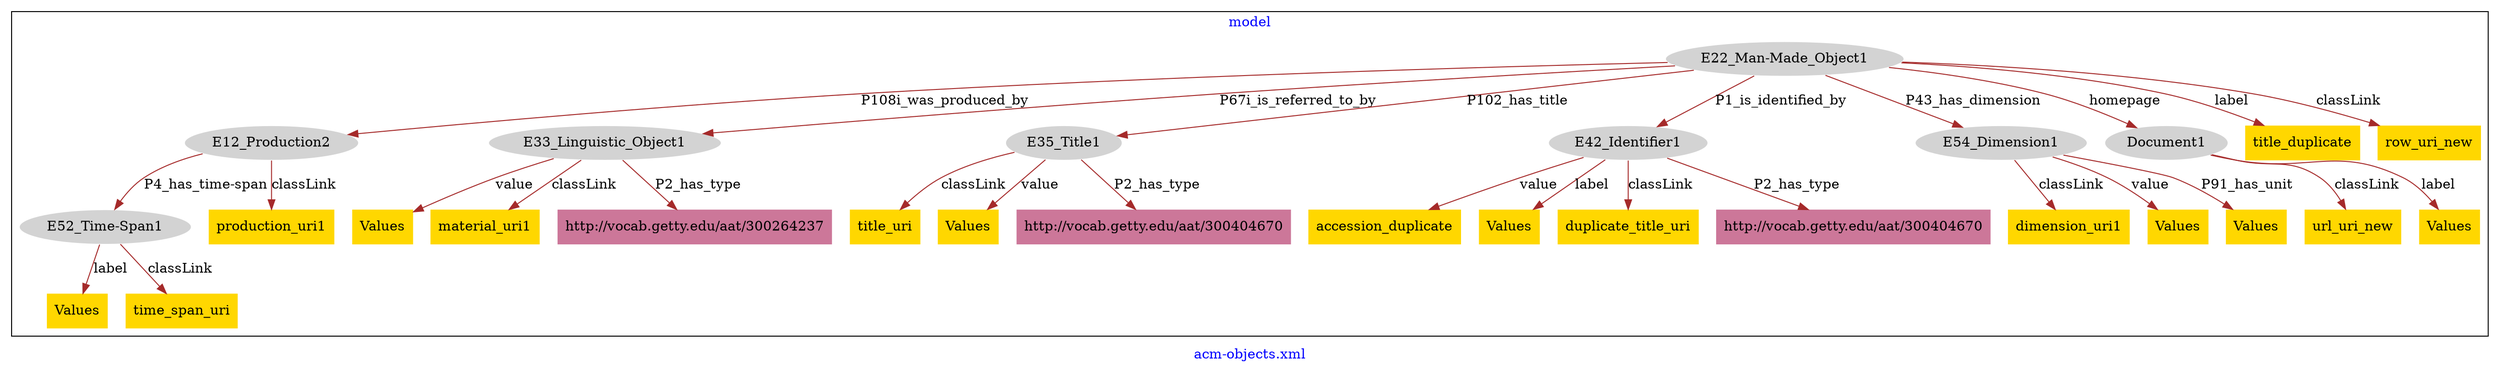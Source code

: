 digraph n0 {
fontcolor="blue"
remincross="true"
label="acm-objects.xml"
subgraph cluster {
label="model"
n2[style="filled",color="white",fillcolor="lightgray",label="E12_Production2"];
n3[style="filled",color="white",fillcolor="lightgray",label="E52_Time-Span1"];
n4[style="filled",color="white",fillcolor="lightgray",label="E22_Man-Made_Object1"];
n5[style="filled",color="white",fillcolor="lightgray",label="E33_Linguistic_Object1"];
n6[style="filled",color="white",fillcolor="lightgray",label="E35_Title1"];
n7[style="filled",color="white",fillcolor="lightgray",label="E42_Identifier1"];
n8[style="filled",color="white",fillcolor="lightgray",label="E54_Dimension1"];
n9[style="filled",color="white",fillcolor="lightgray",label="Document1"];
n10[shape="plaintext",style="filled",fillcolor="gold",label="Values"];
n11[shape="plaintext",style="filled",fillcolor="gold",label="title_duplicate"];
n12[shape="plaintext",style="filled",fillcolor="gold",label="material_uri1"];
n13[shape="plaintext",style="filled",fillcolor="gold",label="accession_duplicate"];
n14[shape="plaintext",style="filled",fillcolor="gold",label="title_uri"];
n15[shape="plaintext",style="filled",fillcolor="gold",label="url_uri_new"];
n16[shape="plaintext",style="filled",fillcolor="gold",label="dimension_uri1"];
n17[shape="plaintext",style="filled",fillcolor="gold",label="production_uri1"];
n18[shape="plaintext",style="filled",fillcolor="gold",label="Values"];
n19[shape="plaintext",style="filled",fillcolor="gold",label="Values"];
n20[shape="plaintext",style="filled",fillcolor="gold",label="Values"];
n21[shape="plaintext",style="filled",fillcolor="gold",label="Values"];
n22[shape="plaintext",style="filled",fillcolor="gold",label="duplicate_title_uri"];
n23[shape="plaintext",style="filled",fillcolor="gold",label="Values"];
n24[shape="plaintext",style="filled",fillcolor="gold",label="Values"];
n25[shape="plaintext",style="filled",fillcolor="gold",label="row_uri_new"];
n26[shape="plaintext",style="filled",fillcolor="gold",label="time_span_uri"];
n27[shape="plaintext",style="filled",fillcolor="#CC7799",label="http://vocab.getty.edu/aat/300404670"];
n28[shape="plaintext",style="filled",fillcolor="#CC7799",label="http://vocab.getty.edu/aat/300404670"];
n29[shape="plaintext",style="filled",fillcolor="#CC7799",label="http://vocab.getty.edu/aat/300264237"];
}
n2 -> n3[color="brown",fontcolor="black",label="P4_has_time-span"]
n4 -> n2[color="brown",fontcolor="black",label="P108i_was_produced_by"]
n4 -> n5[color="brown",fontcolor="black",label="P67i_is_referred_to_by"]
n4 -> n6[color="brown",fontcolor="black",label="P102_has_title"]
n4 -> n7[color="brown",fontcolor="black",label="P1_is_identified_by"]
n4 -> n8[color="brown",fontcolor="black",label="P43_has_dimension"]
n4 -> n9[color="brown",fontcolor="black",label="homepage"]
n5 -> n10[color="brown",fontcolor="black",label="value"]
n4 -> n11[color="brown",fontcolor="black",label="label"]
n5 -> n12[color="brown",fontcolor="black",label="classLink"]
n7 -> n13[color="brown",fontcolor="black",label="value"]
n6 -> n14[color="brown",fontcolor="black",label="classLink"]
n9 -> n15[color="brown",fontcolor="black",label="classLink"]
n8 -> n16[color="brown",fontcolor="black",label="classLink"]
n2 -> n17[color="brown",fontcolor="black",label="classLink"]
n8 -> n18[color="brown",fontcolor="black",label="value"]
n3 -> n19[color="brown",fontcolor="black",label="label"]
n7 -> n20[color="brown",fontcolor="black",label="label"]
n6 -> n21[color="brown",fontcolor="black",label="value"]
n7 -> n22[color="brown",fontcolor="black",label="classLink"]
n8 -> n23[color="brown",fontcolor="black",label="P91_has_unit"]
n9 -> n24[color="brown",fontcolor="black",label="label"]
n4 -> n25[color="brown",fontcolor="black",label="classLink"]
n3 -> n26[color="brown",fontcolor="black",label="classLink"]
n7 -> n27[color="brown",fontcolor="black",label="P2_has_type"]
n6 -> n28[color="brown",fontcolor="black",label="P2_has_type"]
n5 -> n29[color="brown",fontcolor="black",label="P2_has_type"]
}
